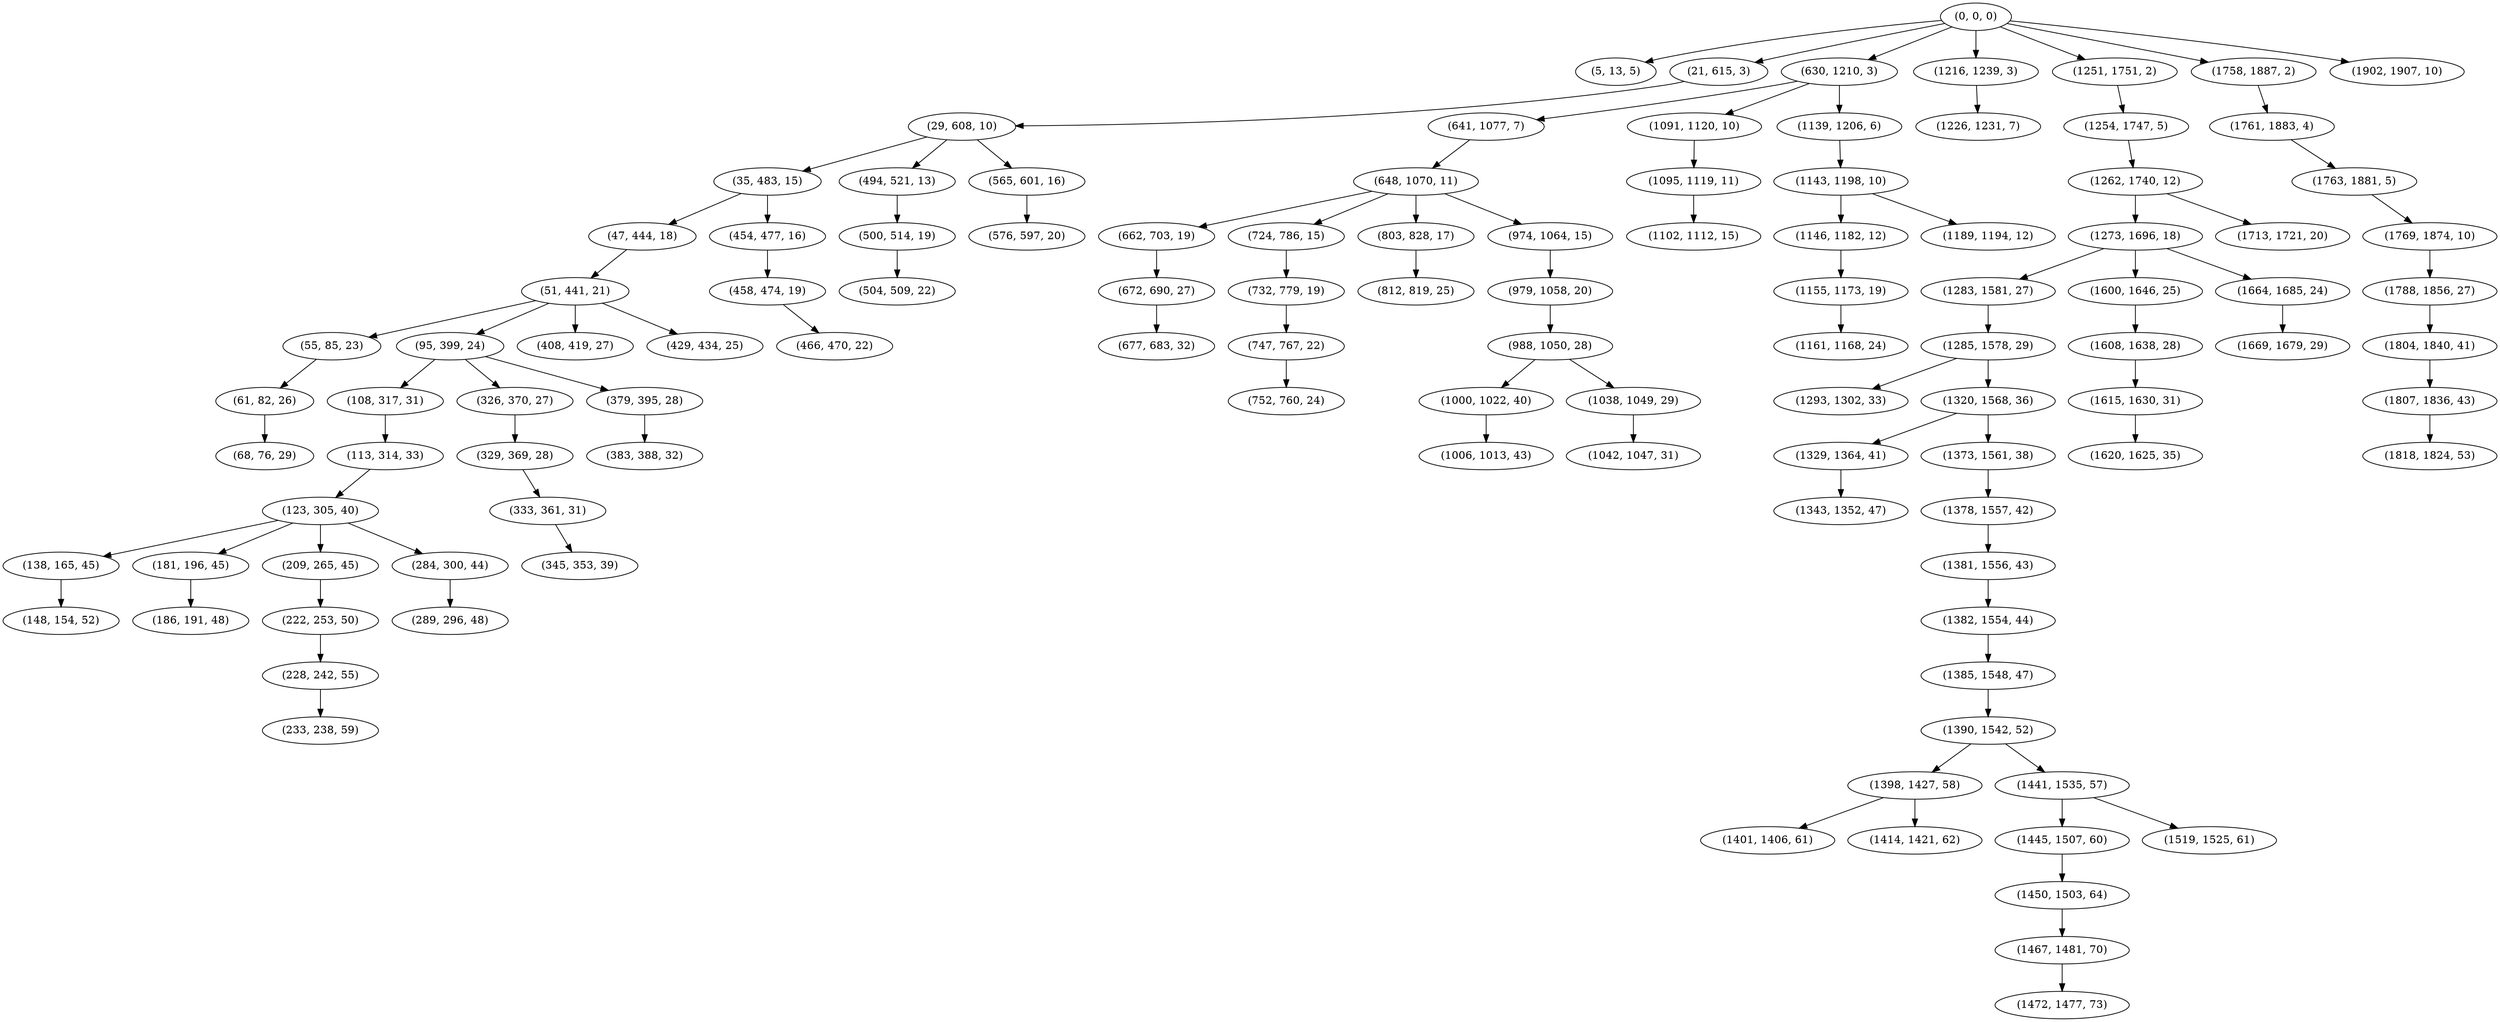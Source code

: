 digraph tree {
    "(0, 0, 0)";
    "(5, 13, 5)";
    "(21, 615, 3)";
    "(29, 608, 10)";
    "(35, 483, 15)";
    "(47, 444, 18)";
    "(51, 441, 21)";
    "(55, 85, 23)";
    "(61, 82, 26)";
    "(68, 76, 29)";
    "(95, 399, 24)";
    "(108, 317, 31)";
    "(113, 314, 33)";
    "(123, 305, 40)";
    "(138, 165, 45)";
    "(148, 154, 52)";
    "(181, 196, 45)";
    "(186, 191, 48)";
    "(209, 265, 45)";
    "(222, 253, 50)";
    "(228, 242, 55)";
    "(233, 238, 59)";
    "(284, 300, 44)";
    "(289, 296, 48)";
    "(326, 370, 27)";
    "(329, 369, 28)";
    "(333, 361, 31)";
    "(345, 353, 39)";
    "(379, 395, 28)";
    "(383, 388, 32)";
    "(408, 419, 27)";
    "(429, 434, 25)";
    "(454, 477, 16)";
    "(458, 474, 19)";
    "(466, 470, 22)";
    "(494, 521, 13)";
    "(500, 514, 19)";
    "(504, 509, 22)";
    "(565, 601, 16)";
    "(576, 597, 20)";
    "(630, 1210, 3)";
    "(641, 1077, 7)";
    "(648, 1070, 11)";
    "(662, 703, 19)";
    "(672, 690, 27)";
    "(677, 683, 32)";
    "(724, 786, 15)";
    "(732, 779, 19)";
    "(747, 767, 22)";
    "(752, 760, 24)";
    "(803, 828, 17)";
    "(812, 819, 25)";
    "(974, 1064, 15)";
    "(979, 1058, 20)";
    "(988, 1050, 28)";
    "(1000, 1022, 40)";
    "(1006, 1013, 43)";
    "(1038, 1049, 29)";
    "(1042, 1047, 31)";
    "(1091, 1120, 10)";
    "(1095, 1119, 11)";
    "(1102, 1112, 15)";
    "(1139, 1206, 6)";
    "(1143, 1198, 10)";
    "(1146, 1182, 12)";
    "(1155, 1173, 19)";
    "(1161, 1168, 24)";
    "(1189, 1194, 12)";
    "(1216, 1239, 3)";
    "(1226, 1231, 7)";
    "(1251, 1751, 2)";
    "(1254, 1747, 5)";
    "(1262, 1740, 12)";
    "(1273, 1696, 18)";
    "(1283, 1581, 27)";
    "(1285, 1578, 29)";
    "(1293, 1302, 33)";
    "(1320, 1568, 36)";
    "(1329, 1364, 41)";
    "(1343, 1352, 47)";
    "(1373, 1561, 38)";
    "(1378, 1557, 42)";
    "(1381, 1556, 43)";
    "(1382, 1554, 44)";
    "(1385, 1548, 47)";
    "(1390, 1542, 52)";
    "(1398, 1427, 58)";
    "(1401, 1406, 61)";
    "(1414, 1421, 62)";
    "(1441, 1535, 57)";
    "(1445, 1507, 60)";
    "(1450, 1503, 64)";
    "(1467, 1481, 70)";
    "(1472, 1477, 73)";
    "(1519, 1525, 61)";
    "(1600, 1646, 25)";
    "(1608, 1638, 28)";
    "(1615, 1630, 31)";
    "(1620, 1625, 35)";
    "(1664, 1685, 24)";
    "(1669, 1679, 29)";
    "(1713, 1721, 20)";
    "(1758, 1887, 2)";
    "(1761, 1883, 4)";
    "(1763, 1881, 5)";
    "(1769, 1874, 10)";
    "(1788, 1856, 27)";
    "(1804, 1840, 41)";
    "(1807, 1836, 43)";
    "(1818, 1824, 53)";
    "(1902, 1907, 10)";
    "(0, 0, 0)" -> "(5, 13, 5)";
    "(0, 0, 0)" -> "(21, 615, 3)";
    "(0, 0, 0)" -> "(630, 1210, 3)";
    "(0, 0, 0)" -> "(1216, 1239, 3)";
    "(0, 0, 0)" -> "(1251, 1751, 2)";
    "(0, 0, 0)" -> "(1758, 1887, 2)";
    "(0, 0, 0)" -> "(1902, 1907, 10)";
    "(21, 615, 3)" -> "(29, 608, 10)";
    "(29, 608, 10)" -> "(35, 483, 15)";
    "(29, 608, 10)" -> "(494, 521, 13)";
    "(29, 608, 10)" -> "(565, 601, 16)";
    "(35, 483, 15)" -> "(47, 444, 18)";
    "(35, 483, 15)" -> "(454, 477, 16)";
    "(47, 444, 18)" -> "(51, 441, 21)";
    "(51, 441, 21)" -> "(55, 85, 23)";
    "(51, 441, 21)" -> "(95, 399, 24)";
    "(51, 441, 21)" -> "(408, 419, 27)";
    "(51, 441, 21)" -> "(429, 434, 25)";
    "(55, 85, 23)" -> "(61, 82, 26)";
    "(61, 82, 26)" -> "(68, 76, 29)";
    "(95, 399, 24)" -> "(108, 317, 31)";
    "(95, 399, 24)" -> "(326, 370, 27)";
    "(95, 399, 24)" -> "(379, 395, 28)";
    "(108, 317, 31)" -> "(113, 314, 33)";
    "(113, 314, 33)" -> "(123, 305, 40)";
    "(123, 305, 40)" -> "(138, 165, 45)";
    "(123, 305, 40)" -> "(181, 196, 45)";
    "(123, 305, 40)" -> "(209, 265, 45)";
    "(123, 305, 40)" -> "(284, 300, 44)";
    "(138, 165, 45)" -> "(148, 154, 52)";
    "(181, 196, 45)" -> "(186, 191, 48)";
    "(209, 265, 45)" -> "(222, 253, 50)";
    "(222, 253, 50)" -> "(228, 242, 55)";
    "(228, 242, 55)" -> "(233, 238, 59)";
    "(284, 300, 44)" -> "(289, 296, 48)";
    "(326, 370, 27)" -> "(329, 369, 28)";
    "(329, 369, 28)" -> "(333, 361, 31)";
    "(333, 361, 31)" -> "(345, 353, 39)";
    "(379, 395, 28)" -> "(383, 388, 32)";
    "(454, 477, 16)" -> "(458, 474, 19)";
    "(458, 474, 19)" -> "(466, 470, 22)";
    "(494, 521, 13)" -> "(500, 514, 19)";
    "(500, 514, 19)" -> "(504, 509, 22)";
    "(565, 601, 16)" -> "(576, 597, 20)";
    "(630, 1210, 3)" -> "(641, 1077, 7)";
    "(630, 1210, 3)" -> "(1091, 1120, 10)";
    "(630, 1210, 3)" -> "(1139, 1206, 6)";
    "(641, 1077, 7)" -> "(648, 1070, 11)";
    "(648, 1070, 11)" -> "(662, 703, 19)";
    "(648, 1070, 11)" -> "(724, 786, 15)";
    "(648, 1070, 11)" -> "(803, 828, 17)";
    "(648, 1070, 11)" -> "(974, 1064, 15)";
    "(662, 703, 19)" -> "(672, 690, 27)";
    "(672, 690, 27)" -> "(677, 683, 32)";
    "(724, 786, 15)" -> "(732, 779, 19)";
    "(732, 779, 19)" -> "(747, 767, 22)";
    "(747, 767, 22)" -> "(752, 760, 24)";
    "(803, 828, 17)" -> "(812, 819, 25)";
    "(974, 1064, 15)" -> "(979, 1058, 20)";
    "(979, 1058, 20)" -> "(988, 1050, 28)";
    "(988, 1050, 28)" -> "(1000, 1022, 40)";
    "(988, 1050, 28)" -> "(1038, 1049, 29)";
    "(1000, 1022, 40)" -> "(1006, 1013, 43)";
    "(1038, 1049, 29)" -> "(1042, 1047, 31)";
    "(1091, 1120, 10)" -> "(1095, 1119, 11)";
    "(1095, 1119, 11)" -> "(1102, 1112, 15)";
    "(1139, 1206, 6)" -> "(1143, 1198, 10)";
    "(1143, 1198, 10)" -> "(1146, 1182, 12)";
    "(1143, 1198, 10)" -> "(1189, 1194, 12)";
    "(1146, 1182, 12)" -> "(1155, 1173, 19)";
    "(1155, 1173, 19)" -> "(1161, 1168, 24)";
    "(1216, 1239, 3)" -> "(1226, 1231, 7)";
    "(1251, 1751, 2)" -> "(1254, 1747, 5)";
    "(1254, 1747, 5)" -> "(1262, 1740, 12)";
    "(1262, 1740, 12)" -> "(1273, 1696, 18)";
    "(1262, 1740, 12)" -> "(1713, 1721, 20)";
    "(1273, 1696, 18)" -> "(1283, 1581, 27)";
    "(1273, 1696, 18)" -> "(1600, 1646, 25)";
    "(1273, 1696, 18)" -> "(1664, 1685, 24)";
    "(1283, 1581, 27)" -> "(1285, 1578, 29)";
    "(1285, 1578, 29)" -> "(1293, 1302, 33)";
    "(1285, 1578, 29)" -> "(1320, 1568, 36)";
    "(1320, 1568, 36)" -> "(1329, 1364, 41)";
    "(1320, 1568, 36)" -> "(1373, 1561, 38)";
    "(1329, 1364, 41)" -> "(1343, 1352, 47)";
    "(1373, 1561, 38)" -> "(1378, 1557, 42)";
    "(1378, 1557, 42)" -> "(1381, 1556, 43)";
    "(1381, 1556, 43)" -> "(1382, 1554, 44)";
    "(1382, 1554, 44)" -> "(1385, 1548, 47)";
    "(1385, 1548, 47)" -> "(1390, 1542, 52)";
    "(1390, 1542, 52)" -> "(1398, 1427, 58)";
    "(1390, 1542, 52)" -> "(1441, 1535, 57)";
    "(1398, 1427, 58)" -> "(1401, 1406, 61)";
    "(1398, 1427, 58)" -> "(1414, 1421, 62)";
    "(1441, 1535, 57)" -> "(1445, 1507, 60)";
    "(1441, 1535, 57)" -> "(1519, 1525, 61)";
    "(1445, 1507, 60)" -> "(1450, 1503, 64)";
    "(1450, 1503, 64)" -> "(1467, 1481, 70)";
    "(1467, 1481, 70)" -> "(1472, 1477, 73)";
    "(1600, 1646, 25)" -> "(1608, 1638, 28)";
    "(1608, 1638, 28)" -> "(1615, 1630, 31)";
    "(1615, 1630, 31)" -> "(1620, 1625, 35)";
    "(1664, 1685, 24)" -> "(1669, 1679, 29)";
    "(1758, 1887, 2)" -> "(1761, 1883, 4)";
    "(1761, 1883, 4)" -> "(1763, 1881, 5)";
    "(1763, 1881, 5)" -> "(1769, 1874, 10)";
    "(1769, 1874, 10)" -> "(1788, 1856, 27)";
    "(1788, 1856, 27)" -> "(1804, 1840, 41)";
    "(1804, 1840, 41)" -> "(1807, 1836, 43)";
    "(1807, 1836, 43)" -> "(1818, 1824, 53)";
}
